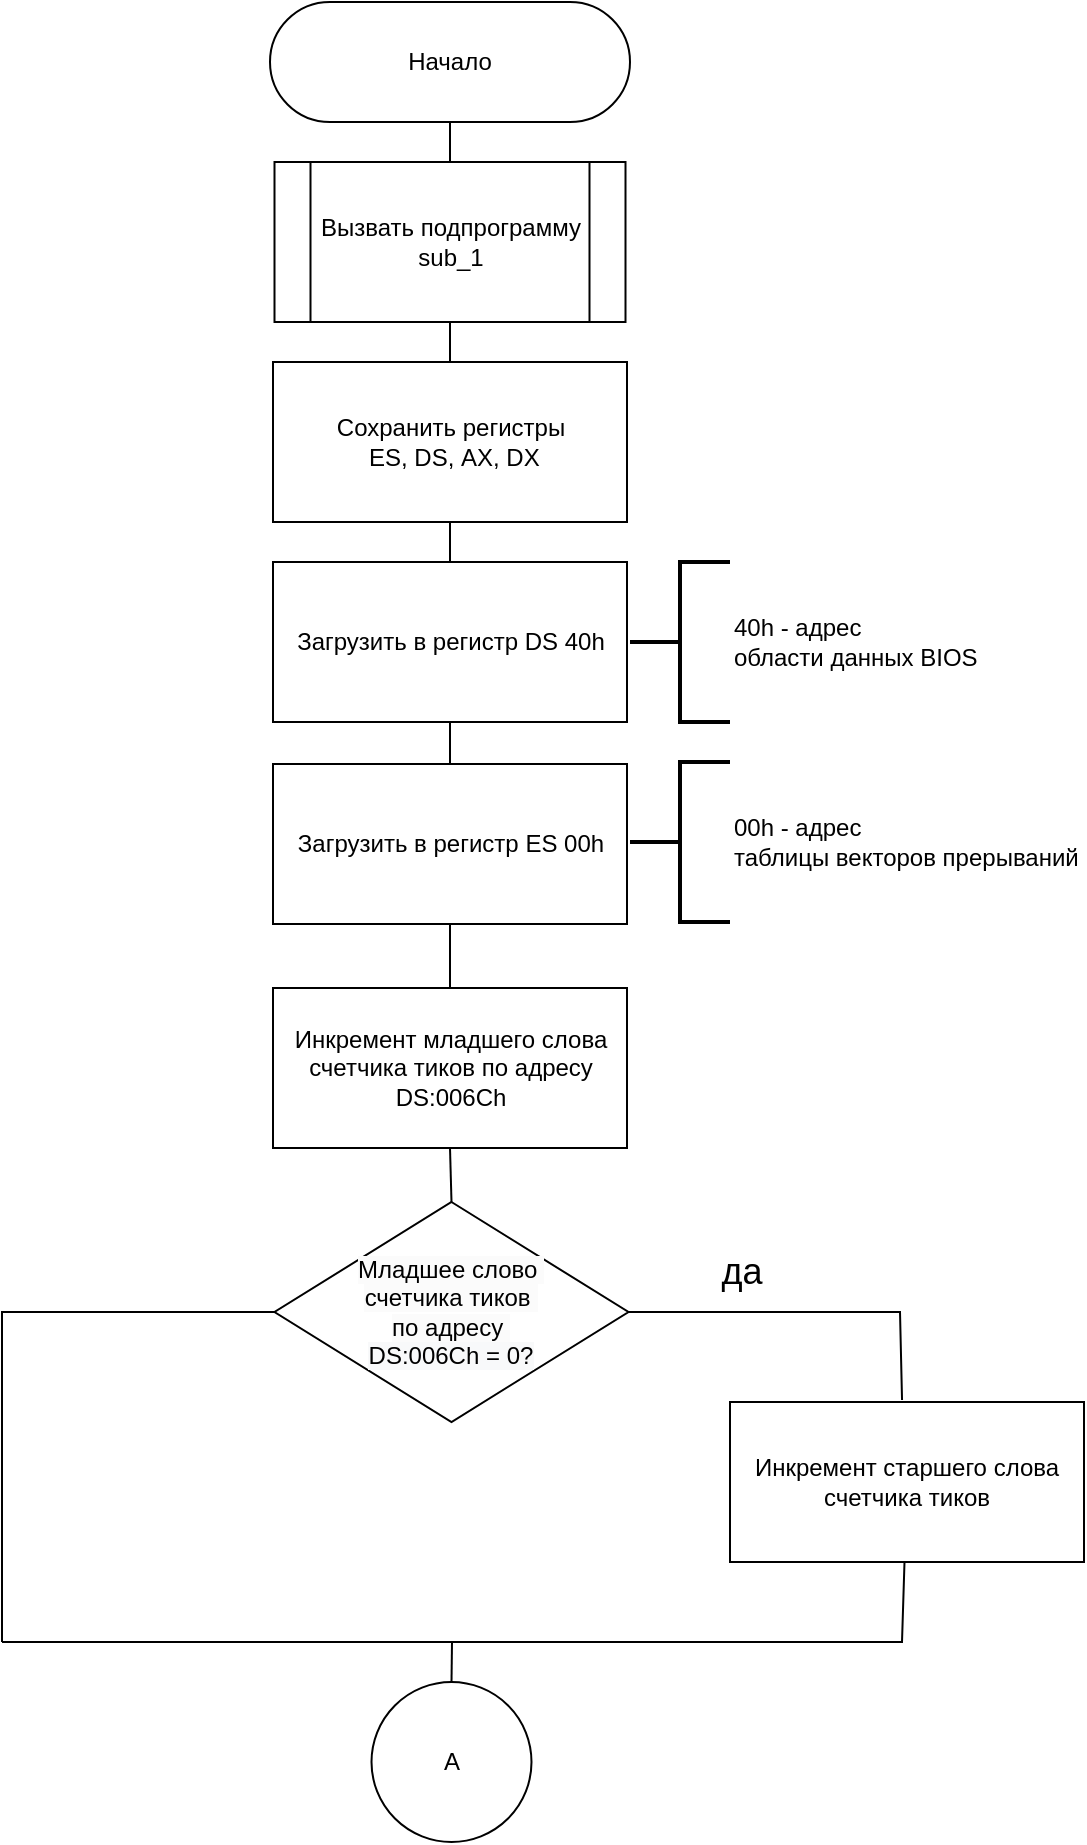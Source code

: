 <mxfile version="24.2.5" type="device" pages="3">
  <diagram id="q4zJl7TPP79QJNJHyamW" name="Страница — 3">
    <mxGraphModel dx="941" dy="644" grid="1" gridSize="10" guides="1" tooltips="1" connect="1" arrows="1" fold="1" page="1" pageScale="1" pageWidth="30000" pageHeight="30000" math="0" shadow="0">
      <root>
        <mxCell id="0" />
        <mxCell id="1" parent="0" />
        <mxCell id="MNyeOqqjsDTYBzTJqI73-1" value="Начало" style="rounded=1;whiteSpace=wrap;html=1;direction=east;perimeter=rectanglePerimeter;arcSize=50;" parent="1" vertex="1">
          <mxGeometry x="324" y="150" width="180" height="60" as="geometry" />
        </mxCell>
        <mxCell id="MNyeOqqjsDTYBzTJqI73-2" value="Сохранить регистры&lt;div&gt;&amp;nbsp;&lt;span style=&quot;background-color: initial;&quot;&gt;ES,&amp;nbsp;&lt;/span&gt;&lt;span style=&quot;background-color: initial;&quot;&gt;DS,&amp;nbsp;&lt;/span&gt;&lt;span style=&quot;background-color: initial;&quot;&gt;AX, DX&lt;/span&gt;&lt;/div&gt;" style="rounded=0;whiteSpace=wrap;html=1;" parent="1" vertex="1">
          <mxGeometry x="325.5" y="330" width="177" height="80" as="geometry" />
        </mxCell>
        <mxCell id="MNyeOqqjsDTYBzTJqI73-3" value="Вызвать подпрограмму sub_1" style="shape=process;whiteSpace=wrap;html=1;backgroundOutline=1;" parent="1" vertex="1">
          <mxGeometry x="326.25" y="230" width="175.5" height="80" as="geometry" />
        </mxCell>
        <mxCell id="MNyeOqqjsDTYBzTJqI73-4" value="Инкремент младшего слова счетчика тиков по адресу DS:006Ch" style="rounded=0;whiteSpace=wrap;html=1;" parent="1" vertex="1">
          <mxGeometry x="325.5" y="643" width="177" height="80" as="geometry" />
        </mxCell>
        <mxCell id="MNyeOqqjsDTYBzTJqI73-5" value="&lt;span style=&quot;color: rgb(0, 0, 0); font-family: Helvetica; font-size: 12px; font-style: normal; font-variant-ligatures: normal; font-variant-caps: normal; font-weight: 400; letter-spacing: normal; orphans: 2; text-align: center; text-indent: 0px; text-transform: none; widows: 2; word-spacing: 0px; -webkit-text-stroke-width: 0px; background-color: rgb(248, 249, 250); text-decoration-thickness: initial; text-decoration-style: initial; text-decoration-color: initial; float: none; display: inline !important;&quot;&gt;&lt;span style=&quot;background-color: rgb(251, 251, 251);&quot;&gt;Младшее слово&amp;nbsp;&lt;/span&gt;&lt;/span&gt;&lt;div&gt;&lt;span style=&quot;color: rgb(0, 0, 0); font-family: Helvetica; font-size: 12px; font-style: normal; font-variant-ligatures: normal; font-variant-caps: normal; font-weight: 400; letter-spacing: normal; orphans: 2; text-align: center; text-indent: 0px; text-transform: none; widows: 2; word-spacing: 0px; -webkit-text-stroke-width: 0px; background-color: rgb(248, 249, 250); text-decoration-thickness: initial; text-decoration-style: initial; text-decoration-color: initial; float: none; display: inline !important;&quot;&gt;&lt;span style=&quot;background-color: rgb(251, 251, 251);&quot;&gt;счетчика тиков&amp;nbsp;&lt;/span&gt;&lt;/span&gt;&lt;/div&gt;&lt;div&gt;&lt;span style=&quot;color: rgb(0, 0, 0); font-family: Helvetica; font-size: 12px; font-style: normal; font-variant-ligatures: normal; font-variant-caps: normal; font-weight: 400; letter-spacing: normal; orphans: 2; text-align: center; text-indent: 0px; text-transform: none; widows: 2; word-spacing: 0px; -webkit-text-stroke-width: 0px; background-color: rgb(248, 249, 250); text-decoration-thickness: initial; text-decoration-style: initial; text-decoration-color: initial; float: none; display: inline !important;&quot;&gt;&lt;span style=&quot;background-color: rgb(251, 251, 251);&quot;&gt;по адресу&amp;nbsp;&lt;/span&gt;&lt;/span&gt;&lt;/div&gt;&lt;div&gt;&lt;span style=&quot;background-color: rgb(248, 249, 250);&quot;&gt;DS:006Ch&lt;/span&gt;&lt;span style=&quot;background-color: rgb(248, 249, 250);&quot;&gt;&amp;nbsp;= 0?&lt;/span&gt;&lt;/div&gt;" style="rhombus;whiteSpace=wrap;html=1;" parent="1" vertex="1">
          <mxGeometry x="326.25" y="750" width="177" height="110" as="geometry" />
        </mxCell>
        <mxCell id="MNyeOqqjsDTYBzTJqI73-6" value="Инкремент старшего слова счетчика тиков" style="rounded=0;whiteSpace=wrap;html=1;" parent="1" vertex="1">
          <mxGeometry x="554" y="850" width="177" height="80" as="geometry" />
        </mxCell>
        <mxCell id="MNyeOqqjsDTYBzTJqI73-7" value="" style="endArrow=none;html=1;rounded=0;exitX=1;exitY=0.5;exitDx=0;exitDy=0;entryX=0.486;entryY=-0.012;entryDx=0;entryDy=0;entryPerimeter=0;" parent="1" source="MNyeOqqjsDTYBzTJqI73-5" target="MNyeOqqjsDTYBzTJqI73-6" edge="1">
          <mxGeometry width="50" height="50" relative="1" as="geometry">
            <mxPoint x="530" y="780" as="sourcePoint" />
            <mxPoint x="660" y="870" as="targetPoint" />
            <Array as="points">
              <mxPoint x="639" y="805" />
            </Array>
          </mxGeometry>
        </mxCell>
        <mxCell id="MNyeOqqjsDTYBzTJqI73-8" value="" style="endArrow=none;html=1;rounded=0;exitX=0;exitY=0.5;exitDx=0;exitDy=0;" parent="1" source="MNyeOqqjsDTYBzTJqI73-5" edge="1">
          <mxGeometry width="50" height="50" relative="1" as="geometry">
            <mxPoint x="400" y="810" as="sourcePoint" />
            <mxPoint x="190" y="970" as="targetPoint" />
            <Array as="points">
              <mxPoint x="190" y="805" />
            </Array>
          </mxGeometry>
        </mxCell>
        <mxCell id="MNyeOqqjsDTYBzTJqI73-9" value="" style="endArrow=none;html=1;rounded=0;" parent="1" source="MNyeOqqjsDTYBzTJqI73-6" edge="1">
          <mxGeometry width="50" height="50" relative="1" as="geometry">
            <mxPoint x="640" y="980" as="sourcePoint" />
            <mxPoint x="190" y="970" as="targetPoint" />
            <Array as="points">
              <mxPoint x="640" y="970" />
            </Array>
          </mxGeometry>
        </mxCell>
        <mxCell id="MNyeOqqjsDTYBzTJqI73-10" value="" style="endArrow=none;html=1;rounded=0;exitX=0.5;exitY=0;exitDx=0;exitDy=0;entryX=0.5;entryY=1;entryDx=0;entryDy=0;" parent="1" source="MNyeOqqjsDTYBzTJqI73-5" target="MNyeOqqjsDTYBzTJqI73-4" edge="1">
          <mxGeometry width="50" height="50" relative="1" as="geometry">
            <mxPoint x="500" y="610" as="sourcePoint" />
            <mxPoint x="550" y="560" as="targetPoint" />
          </mxGeometry>
        </mxCell>
        <mxCell id="MNyeOqqjsDTYBzTJqI73-11" value="&lt;font style=&quot;font-size: 18px;&quot;&gt;да&lt;/font&gt;" style="text;html=1;strokeColor=none;fillColor=none;align=center;verticalAlign=middle;whiteSpace=wrap;rounded=0;" parent="1" vertex="1">
          <mxGeometry x="530" y="770" width="60" height="30" as="geometry" />
        </mxCell>
        <mxCell id="MNyeOqqjsDTYBzTJqI73-12" value="" style="endArrow=none;html=1;rounded=0;fontSize=18;exitX=0.5;exitY=0;exitDx=0;exitDy=0;entryX=0.5;entryY=1;entryDx=0;entryDy=0;" parent="1" source="MNyeOqqjsDTYBzTJqI73-2" target="MNyeOqqjsDTYBzTJqI73-3" edge="1">
          <mxGeometry width="50" height="50" relative="1" as="geometry">
            <mxPoint x="410" y="410" as="sourcePoint" />
            <mxPoint x="460" y="360" as="targetPoint" />
          </mxGeometry>
        </mxCell>
        <mxCell id="MNyeOqqjsDTYBzTJqI73-13" value="" style="endArrow=none;html=1;rounded=0;fontSize=18;exitX=0.5;exitY=0;exitDx=0;exitDy=0;entryX=0.5;entryY=1;entryDx=0;entryDy=0;" parent="1" source="MNyeOqqjsDTYBzTJqI73-3" target="MNyeOqqjsDTYBzTJqI73-1" edge="1">
          <mxGeometry width="50" height="50" relative="1" as="geometry">
            <mxPoint x="390" y="250" as="sourcePoint" />
            <mxPoint x="440" y="200" as="targetPoint" />
          </mxGeometry>
        </mxCell>
        <mxCell id="MNyeOqqjsDTYBzTJqI73-14" value="Загрузить в регистр DS 40h" style="rounded=0;whiteSpace=wrap;html=1;" parent="1" vertex="1">
          <mxGeometry x="325.5" y="430" width="177" height="80" as="geometry" />
        </mxCell>
        <mxCell id="MNyeOqqjsDTYBzTJqI73-15" value="Загрузить в регистр ES 00h" style="rounded=0;whiteSpace=wrap;html=1;" parent="1" vertex="1">
          <mxGeometry x="325.5" y="531" width="177" height="80" as="geometry" />
        </mxCell>
        <mxCell id="MNyeOqqjsDTYBzTJqI73-16" value="" style="endArrow=none;html=1;rounded=0;entryX=0.5;entryY=0;entryDx=0;entryDy=0;exitX=0.5;exitY=1;exitDx=0;exitDy=0;" parent="1" source="MNyeOqqjsDTYBzTJqI73-2" target="MNyeOqqjsDTYBzTJqI73-14" edge="1">
          <mxGeometry width="50" height="50" relative="1" as="geometry">
            <mxPoint x="390" y="540" as="sourcePoint" />
            <mxPoint x="440" y="490" as="targetPoint" />
          </mxGeometry>
        </mxCell>
        <mxCell id="MNyeOqqjsDTYBzTJqI73-17" value="" style="endArrow=none;html=1;rounded=0;exitX=0.5;exitY=0;exitDx=0;exitDy=0;entryX=0.5;entryY=1;entryDx=0;entryDy=0;" parent="1" source="MNyeOqqjsDTYBzTJqI73-4" target="MNyeOqqjsDTYBzTJqI73-15" edge="1">
          <mxGeometry width="50" height="50" relative="1" as="geometry">
            <mxPoint x="390" y="540" as="sourcePoint" />
            <mxPoint x="440" y="490" as="targetPoint" />
          </mxGeometry>
        </mxCell>
        <mxCell id="MNyeOqqjsDTYBzTJqI73-18" value="" style="endArrow=none;html=1;rounded=0;exitX=0.5;exitY=0;exitDx=0;exitDy=0;entryX=0.5;entryY=1;entryDx=0;entryDy=0;" parent="1" source="MNyeOqqjsDTYBzTJqI73-15" target="MNyeOqqjsDTYBzTJqI73-14" edge="1">
          <mxGeometry width="50" height="50" relative="1" as="geometry">
            <mxPoint x="390" y="540" as="sourcePoint" />
            <mxPoint x="440" y="490" as="targetPoint" />
          </mxGeometry>
        </mxCell>
        <mxCell id="MNyeOqqjsDTYBzTJqI73-19" value="40h - адрес&lt;br&gt;области данных BIOS" style="strokeWidth=2;html=1;shape=mxgraph.flowchart.annotation_2;align=left;labelPosition=right;pointerEvents=1;" parent="1" vertex="1">
          <mxGeometry x="504" y="430" width="50" height="80" as="geometry" />
        </mxCell>
        <mxCell id="MNyeOqqjsDTYBzTJqI73-20" value="00h - адрес&lt;br&gt;таблицы векторов прерываний" style="strokeWidth=2;html=1;shape=mxgraph.flowchart.annotation_2;align=left;labelPosition=right;pointerEvents=1;" parent="1" vertex="1">
          <mxGeometry x="504" y="530" width="50" height="80" as="geometry" />
        </mxCell>
        <mxCell id="MNyeOqqjsDTYBzTJqI73-24" style="edgeStyle=orthogonalEdgeStyle;rounded=0;orthogonalLoop=1;jettySize=auto;html=1;exitX=0.5;exitY=0;exitDx=0;exitDy=0;endArrow=none;endFill=0;" parent="1" source="MNyeOqqjsDTYBzTJqI73-21" edge="1">
          <mxGeometry relative="1" as="geometry">
            <mxPoint x="415" y="970" as="targetPoint" />
          </mxGeometry>
        </mxCell>
        <mxCell id="MNyeOqqjsDTYBzTJqI73-21" value="A" style="ellipse;whiteSpace=wrap;html=1;aspect=fixed;" parent="1" vertex="1">
          <mxGeometry x="374.75" y="990" width="80" height="80" as="geometry" />
        </mxCell>
      </root>
    </mxGraphModel>
  </diagram>
  <diagram id="MLLetXSv6iG3_QIzw2Um" name="Страница 1">
    <mxGraphModel dx="941" dy="644" grid="1" gridSize="10" guides="1" tooltips="1" connect="1" arrows="1" fold="1" page="1" pageScale="1" pageWidth="30000" pageHeight="30000" math="0" shadow="0">
      <root>
        <mxCell id="0" />
        <mxCell id="1" parent="0" />
        <mxCell id="JQNa6V2483BZGhvwN-Cw-1" value="Начало" style="rounded=1;whiteSpace=wrap;html=1;direction=east;perimeter=rectanglePerimeter;arcSize=50;" parent="1" vertex="1">
          <mxGeometry x="324" y="150" width="180" height="60" as="geometry" />
        </mxCell>
        <mxCell id="JQNa6V2483BZGhvwN-Cw-2" value="Сохранить регистры&lt;div&gt;&amp;nbsp;&lt;span style=&quot;background-color: initial;&quot;&gt;ES,&amp;nbsp;&lt;/span&gt;&lt;span style=&quot;background-color: initial;&quot;&gt;DS,&amp;nbsp;&lt;/span&gt;&lt;span style=&quot;background-color: initial;&quot;&gt;AX, DX&lt;/span&gt;&lt;/div&gt;" style="rounded=0;whiteSpace=wrap;html=1;" parent="1" vertex="1">
          <mxGeometry x="325.5" y="330" width="177" height="80" as="geometry" />
        </mxCell>
        <mxCell id="JQNa6V2483BZGhvwN-Cw-3" value="Вызвать подпрограмму sub_1" style="shape=process;whiteSpace=wrap;html=1;backgroundOutline=1;" parent="1" vertex="1">
          <mxGeometry x="326.25" y="230" width="175.5" height="80" as="geometry" />
        </mxCell>
        <mxCell id="JQNa6V2483BZGhvwN-Cw-5" value="Инкремент младшего слова счетчика тиков по адресу DS:006Ch" style="rounded=0;whiteSpace=wrap;html=1;" parent="1" vertex="1">
          <mxGeometry x="325.5" y="643" width="177" height="80" as="geometry" />
        </mxCell>
        <mxCell id="JQNa6V2483BZGhvwN-Cw-7" value="&lt;span style=&quot;color: rgb(0, 0, 0); font-family: Helvetica; font-size: 12px; font-style: normal; font-variant-ligatures: normal; font-variant-caps: normal; font-weight: 400; letter-spacing: normal; orphans: 2; text-align: center; text-indent: 0px; text-transform: none; widows: 2; word-spacing: 0px; -webkit-text-stroke-width: 0px; background-color: rgb(248, 249, 250); text-decoration-thickness: initial; text-decoration-style: initial; text-decoration-color: initial; float: none; display: inline !important;&quot;&gt;&lt;span style=&quot;background-color: rgb(251, 251, 251);&quot;&gt;Младшее слово&amp;nbsp;&lt;/span&gt;&lt;/span&gt;&lt;div&gt;&lt;span style=&quot;color: rgb(0, 0, 0); font-family: Helvetica; font-size: 12px; font-style: normal; font-variant-ligatures: normal; font-variant-caps: normal; font-weight: 400; letter-spacing: normal; orphans: 2; text-align: center; text-indent: 0px; text-transform: none; widows: 2; word-spacing: 0px; -webkit-text-stroke-width: 0px; background-color: rgb(248, 249, 250); text-decoration-thickness: initial; text-decoration-style: initial; text-decoration-color: initial; float: none; display: inline !important;&quot;&gt;&lt;span style=&quot;background-color: rgb(251, 251, 251);&quot;&gt;счетчика тиков&amp;nbsp;&lt;/span&gt;&lt;/span&gt;&lt;/div&gt;&lt;div&gt;&lt;span style=&quot;color: rgb(0, 0, 0); font-family: Helvetica; font-size: 12px; font-style: normal; font-variant-ligatures: normal; font-variant-caps: normal; font-weight: 400; letter-spacing: normal; orphans: 2; text-align: center; text-indent: 0px; text-transform: none; widows: 2; word-spacing: 0px; -webkit-text-stroke-width: 0px; background-color: rgb(248, 249, 250); text-decoration-thickness: initial; text-decoration-style: initial; text-decoration-color: initial; float: none; display: inline !important;&quot;&gt;&lt;span style=&quot;background-color: rgb(251, 251, 251);&quot;&gt;по адресу&amp;nbsp;&lt;/span&gt;&lt;/span&gt;&lt;/div&gt;&lt;div&gt;&lt;span style=&quot;background-color: rgb(248, 249, 250);&quot;&gt;DS:006Ch&lt;/span&gt;&lt;span style=&quot;background-color: rgb(248, 249, 250);&quot;&gt;&amp;nbsp;= 0?&lt;/span&gt;&lt;/div&gt;" style="rhombus;whiteSpace=wrap;html=1;" parent="1" vertex="1">
          <mxGeometry x="326.25" y="750" width="177" height="110" as="geometry" />
        </mxCell>
        <mxCell id="JQNa6V2483BZGhvwN-Cw-8" value="Инкремент старшего слова счетчика тиков" style="rounded=0;whiteSpace=wrap;html=1;" parent="1" vertex="1">
          <mxGeometry x="554" y="850" width="177" height="80" as="geometry" />
        </mxCell>
        <mxCell id="LECHoYT2e6DPwTB3EW3i-1" value="" style="endArrow=none;html=1;rounded=0;exitX=1;exitY=0.5;exitDx=0;exitDy=0;entryX=0.486;entryY=-0.012;entryDx=0;entryDy=0;entryPerimeter=0;" parent="1" source="JQNa6V2483BZGhvwN-Cw-7" target="JQNa6V2483BZGhvwN-Cw-8" edge="1">
          <mxGeometry width="50" height="50" relative="1" as="geometry">
            <mxPoint x="530" y="780" as="sourcePoint" />
            <mxPoint x="660" y="870" as="targetPoint" />
            <Array as="points">
              <mxPoint x="639" y="805" />
            </Array>
          </mxGeometry>
        </mxCell>
        <mxCell id="LECHoYT2e6DPwTB3EW3i-2" value="" style="endArrow=none;html=1;rounded=0;exitX=0;exitY=0.5;exitDx=0;exitDy=0;" parent="1" source="JQNa6V2483BZGhvwN-Cw-7" edge="1">
          <mxGeometry width="50" height="50" relative="1" as="geometry">
            <mxPoint x="400" y="810" as="sourcePoint" />
            <mxPoint x="190" y="970" as="targetPoint" />
            <Array as="points">
              <mxPoint x="190" y="805" />
            </Array>
          </mxGeometry>
        </mxCell>
        <mxCell id="LECHoYT2e6DPwTB3EW3i-4" value="" style="endArrow=none;html=1;rounded=0;" parent="1" source="JQNa6V2483BZGhvwN-Cw-8" edge="1">
          <mxGeometry width="50" height="50" relative="1" as="geometry">
            <mxPoint x="640" y="980" as="sourcePoint" />
            <mxPoint x="190" y="970" as="targetPoint" />
            <Array as="points">
              <mxPoint x="640" y="970" />
            </Array>
          </mxGeometry>
        </mxCell>
        <mxCell id="LECHoYT2e6DPwTB3EW3i-5" value="" style="endArrow=none;html=1;rounded=0;exitX=0.5;exitY=0;exitDx=0;exitDy=0;" parent="1" source="P-n05Lf26PPhzIcZph0D-3" edge="1">
          <mxGeometry width="50" height="50" relative="1" as="geometry">
            <mxPoint x="414.0" y="1031" as="sourcePoint" />
            <mxPoint x="414" y="970" as="targetPoint" />
          </mxGeometry>
        </mxCell>
        <mxCell id="LECHoYT2e6DPwTB3EW3i-6" value="" style="endArrow=none;html=1;rounded=0;exitX=0.5;exitY=0;exitDx=0;exitDy=0;entryX=0.5;entryY=1;entryDx=0;entryDy=0;" parent="1" source="JQNa6V2483BZGhvwN-Cw-7" target="JQNa6V2483BZGhvwN-Cw-5" edge="1">
          <mxGeometry width="50" height="50" relative="1" as="geometry">
            <mxPoint x="500" y="610" as="sourcePoint" />
            <mxPoint x="550" y="560" as="targetPoint" />
          </mxGeometry>
        </mxCell>
        <mxCell id="LECHoYT2e6DPwTB3EW3i-8" value="&lt;font style=&quot;font-size: 18px;&quot;&gt;да&lt;/font&gt;" style="text;html=1;strokeColor=none;fillColor=none;align=center;verticalAlign=middle;whiteSpace=wrap;rounded=0;" parent="1" vertex="1">
          <mxGeometry x="530" y="770" width="60" height="30" as="geometry" />
        </mxCell>
        <mxCell id="LECHoYT2e6DPwTB3EW3i-10" value="" style="endArrow=none;html=1;rounded=0;fontSize=18;exitX=0.5;exitY=0;exitDx=0;exitDy=0;entryX=0.5;entryY=1;entryDx=0;entryDy=0;" parent="1" source="JQNa6V2483BZGhvwN-Cw-2" target="JQNa6V2483BZGhvwN-Cw-3" edge="1">
          <mxGeometry width="50" height="50" relative="1" as="geometry">
            <mxPoint x="410" y="410" as="sourcePoint" />
            <mxPoint x="460" y="360" as="targetPoint" />
          </mxGeometry>
        </mxCell>
        <mxCell id="LECHoYT2e6DPwTB3EW3i-11" value="" style="endArrow=none;html=1;rounded=0;fontSize=18;exitX=0.5;exitY=0;exitDx=0;exitDy=0;entryX=0.5;entryY=1;entryDx=0;entryDy=0;" parent="1" source="JQNa6V2483BZGhvwN-Cw-3" target="JQNa6V2483BZGhvwN-Cw-1" edge="1">
          <mxGeometry width="50" height="50" relative="1" as="geometry">
            <mxPoint x="390" y="250" as="sourcePoint" />
            <mxPoint x="440" y="200" as="targetPoint" />
          </mxGeometry>
        </mxCell>
        <mxCell id="bErLdbm3ugONDDCFhKQ8-1" value="Загрузить в регистр DS 40h" style="rounded=0;whiteSpace=wrap;html=1;" parent="1" vertex="1">
          <mxGeometry x="325.5" y="430" width="177" height="80" as="geometry" />
        </mxCell>
        <mxCell id="bErLdbm3ugONDDCFhKQ8-2" value="Загрузить в регистр ES 00h" style="rounded=0;whiteSpace=wrap;html=1;" parent="1" vertex="1">
          <mxGeometry x="325.5" y="531" width="177" height="80" as="geometry" />
        </mxCell>
        <mxCell id="bErLdbm3ugONDDCFhKQ8-3" value="" style="endArrow=none;html=1;rounded=0;entryX=0.5;entryY=0;entryDx=0;entryDy=0;exitX=0.5;exitY=1;exitDx=0;exitDy=0;" parent="1" source="JQNa6V2483BZGhvwN-Cw-2" target="bErLdbm3ugONDDCFhKQ8-1" edge="1">
          <mxGeometry width="50" height="50" relative="1" as="geometry">
            <mxPoint x="390" y="540" as="sourcePoint" />
            <mxPoint x="440" y="490" as="targetPoint" />
          </mxGeometry>
        </mxCell>
        <mxCell id="bErLdbm3ugONDDCFhKQ8-4" value="" style="endArrow=none;html=1;rounded=0;exitX=0.5;exitY=0;exitDx=0;exitDy=0;entryX=0.5;entryY=1;entryDx=0;entryDy=0;" parent="1" source="JQNa6V2483BZGhvwN-Cw-5" target="bErLdbm3ugONDDCFhKQ8-2" edge="1">
          <mxGeometry width="50" height="50" relative="1" as="geometry">
            <mxPoint x="390" y="540" as="sourcePoint" />
            <mxPoint x="440" y="490" as="targetPoint" />
          </mxGeometry>
        </mxCell>
        <mxCell id="bErLdbm3ugONDDCFhKQ8-5" value="" style="endArrow=none;html=1;rounded=0;exitX=0.5;exitY=0;exitDx=0;exitDy=0;entryX=0.5;entryY=1;entryDx=0;entryDy=0;" parent="1" source="bErLdbm3ugONDDCFhKQ8-2" target="bErLdbm3ugONDDCFhKQ8-1" edge="1">
          <mxGeometry width="50" height="50" relative="1" as="geometry">
            <mxPoint x="390" y="540" as="sourcePoint" />
            <mxPoint x="440" y="490" as="targetPoint" />
          </mxGeometry>
        </mxCell>
        <mxCell id="P-n05Lf26PPhzIcZph0D-3" value="&amp;nbsp;старшее&amp;nbsp;&lt;div&gt;слово&amp;nbsp;&lt;span style=&quot;background-color: initial;&quot;&gt;счетчика&amp;nbsp;&lt;/span&gt;&lt;/div&gt;&lt;div&gt;&lt;span style=&quot;background-color: initial;&quot;&gt;тиков ==&amp;nbsp;&lt;/span&gt;&lt;span style=&quot;background-color: initial;&quot;&gt;24?&lt;/span&gt;&lt;/div&gt;" style="rhombus;whiteSpace=wrap;html=1;" parent="1" vertex="1">
          <mxGeometry x="325.5" y="1010" width="177" height="110" as="geometry" />
        </mxCell>
        <mxCell id="P-n05Lf26PPhzIcZph0D-4" value="Обнулить счетчик тиков" style="rounded=0;whiteSpace=wrap;html=1;" parent="1" vertex="1">
          <mxGeometry x="744" y="1190" width="177" height="70" as="geometry" />
        </mxCell>
        <mxCell id="P-n05Lf26PPhzIcZph0D-5" value="Установить по адресу DS:0070h флаг прохождения суток" style="rounded=0;whiteSpace=wrap;html=1;" parent="1" vertex="1">
          <mxGeometry x="744" y="1290" width="177" height="90" as="geometry" />
        </mxCell>
        <mxCell id="P-n05Lf26PPhzIcZph0D-6" value="Декремент счетчка времени до отключения моторчика дисковода по адресу DS:0040h" style="rounded=0;whiteSpace=wrap;html=1;" parent="1" vertex="1">
          <mxGeometry x="321.25" y="1470" width="177" height="80" as="geometry" />
        </mxCell>
        <mxCell id="P-n05Lf26PPhzIcZph0D-7" value="Значение по адресу&lt;br&gt;DS:0040h = 0?" style="rhombus;whiteSpace=wrap;html=1;" parent="1" vertex="1">
          <mxGeometry x="321.25" y="1580" width="177" height="110" as="geometry" />
        </mxCell>
        <mxCell id="P-n05Lf26PPhzIcZph0D-8" value="Сбросить флаг работы моторчика дисковода" style="rounded=0;whiteSpace=wrap;html=1;" parent="1" vertex="1">
          <mxGeometry x="554" y="1680" width="177" height="90" as="geometry" />
        </mxCell>
        <mxCell id="P-n05Lf26PPhzIcZph0D-9" value="Отправить команду отключения моторчика дисковода 0Ch в порт дисковода 3F2h" style="rounded=0;whiteSpace=wrap;html=1;" parent="1" vertex="1">
          <mxGeometry x="554" y="1790" width="177" height="90" as="geometry" />
        </mxCell>
        <mxCell id="P-n05Lf26PPhzIcZph0D-11" value="младшее слово&lt;div&gt;&lt;span style=&quot;background-color: initial;&quot;&gt;счетчика тиков = B0h&lt;/span&gt;&lt;/div&gt;" style="rhombus;whiteSpace=wrap;html=1;" parent="1" vertex="1">
          <mxGeometry x="550" y="1090" width="177" height="110" as="geometry" />
        </mxCell>
        <mxCell id="P-n05Lf26PPhzIcZph0D-12" value="" style="endArrow=none;html=1;rounded=0;entryX=1;entryY=0.5;entryDx=0;entryDy=0;exitX=0.5;exitY=0;exitDx=0;exitDy=0;" parent="1" source="P-n05Lf26PPhzIcZph0D-11" target="P-n05Lf26PPhzIcZph0D-3" edge="1">
          <mxGeometry width="50" height="50" relative="1" as="geometry">
            <mxPoint x="450" y="1240" as="sourcePoint" />
            <mxPoint x="500" y="1190" as="targetPoint" />
            <Array as="points">
              <mxPoint x="639" y="1065" />
            </Array>
          </mxGeometry>
        </mxCell>
        <mxCell id="P-n05Lf26PPhzIcZph0D-13" value="" style="endArrow=none;html=1;rounded=0;entryX=1;entryY=0.5;entryDx=0;entryDy=0;" parent="1" target="P-n05Lf26PPhzIcZph0D-11" edge="1">
          <mxGeometry width="50" height="50" relative="1" as="geometry">
            <mxPoint x="834" y="1190" as="sourcePoint" />
            <mxPoint x="594" y="1220" as="targetPoint" />
            <Array as="points">
              <mxPoint x="834" y="1145" />
            </Array>
          </mxGeometry>
        </mxCell>
        <mxCell id="P-n05Lf26PPhzIcZph0D-14" value="" style="endArrow=none;html=1;rounded=0;exitX=0.5;exitY=1;exitDx=0;exitDy=0;" parent="1" source="P-n05Lf26PPhzIcZph0D-4" edge="1">
          <mxGeometry width="50" height="50" relative="1" as="geometry">
            <mxPoint x="834" y="1290" as="sourcePoint" />
            <mxPoint x="834" y="1290" as="targetPoint" />
          </mxGeometry>
        </mxCell>
        <mxCell id="P-n05Lf26PPhzIcZph0D-15" value="&lt;font style=&quot;font-size: 18px;&quot;&gt;да&lt;/font&gt;" style="text;html=1;strokeColor=none;fillColor=none;align=center;verticalAlign=middle;whiteSpace=wrap;rounded=0;" parent="1" vertex="1">
          <mxGeometry x="530" y="1030" width="60" height="30" as="geometry" />
        </mxCell>
        <mxCell id="P-n05Lf26PPhzIcZph0D-16" value="&lt;font style=&quot;font-size: 18px;&quot;&gt;да&lt;/font&gt;" style="text;html=1;strokeColor=none;fillColor=none;align=center;verticalAlign=middle;whiteSpace=wrap;rounded=0;" parent="1" vertex="1">
          <mxGeometry x="750" y="1110" width="60" height="30" as="geometry" />
        </mxCell>
        <mxCell id="P-n05Lf26PPhzIcZph0D-17" value="" style="endArrow=none;html=1;rounded=0;fontSize=18;exitX=0.5;exitY=1;exitDx=0;exitDy=0;" parent="1" source="P-n05Lf26PPhzIcZph0D-5" edge="1">
          <mxGeometry width="50" height="50" relative="1" as="geometry">
            <mxPoint x="834" y="1420" as="sourcePoint" />
            <mxPoint x="440" y="1410" as="targetPoint" />
            <Array as="points">
              <mxPoint x="834" y="1410" />
            </Array>
          </mxGeometry>
        </mxCell>
        <mxCell id="P-n05Lf26PPhzIcZph0D-18" value="" style="endArrow=none;html=1;rounded=0;fontSize=18;exitX=0;exitY=0.5;exitDx=0;exitDy=0;" parent="1" source="P-n05Lf26PPhzIcZph0D-3" edge="1">
          <mxGeometry width="50" height="50" relative="1" as="geometry">
            <mxPoint x="520" y="1370" as="sourcePoint" />
            <mxPoint x="190" y="1440" as="targetPoint" />
            <Array as="points">
              <mxPoint x="190" y="1065" />
            </Array>
          </mxGeometry>
        </mxCell>
        <mxCell id="P-n05Lf26PPhzIcZph0D-19" value="" style="endArrow=none;html=1;rounded=0;fontSize=18;" parent="1" edge="1">
          <mxGeometry width="50" height="50" relative="1" as="geometry">
            <mxPoint x="190" y="1440" as="sourcePoint" />
            <mxPoint x="640" y="1440" as="targetPoint" />
          </mxGeometry>
        </mxCell>
        <mxCell id="P-n05Lf26PPhzIcZph0D-20" value="" style="endArrow=none;html=1;rounded=0;fontSize=18;entryX=0;entryY=0.5;entryDx=0;entryDy=0;" parent="1" target="P-n05Lf26PPhzIcZph0D-11" edge="1">
          <mxGeometry width="50" height="50" relative="1" as="geometry">
            <mxPoint x="440" y="1410" as="sourcePoint" />
            <mxPoint x="554" y="1400" as="targetPoint" />
            <Array as="points">
              <mxPoint x="440" y="1145" />
            </Array>
          </mxGeometry>
        </mxCell>
        <mxCell id="P-n05Lf26PPhzIcZph0D-21" value="" style="endArrow=none;html=1;rounded=0;fontSize=18;exitX=0.5;exitY=0;exitDx=0;exitDy=0;" parent="1" source="P-n05Lf26PPhzIcZph0D-6" edge="1">
          <mxGeometry width="50" height="50" relative="1" as="geometry">
            <mxPoint x="540" y="1450" as="sourcePoint" />
            <mxPoint x="410" y="1440" as="targetPoint" />
          </mxGeometry>
        </mxCell>
        <mxCell id="P-n05Lf26PPhzIcZph0D-22" value="" style="endArrow=none;html=1;rounded=0;fontSize=18;exitX=0.5;exitY=0;exitDx=0;exitDy=0;entryX=0.5;entryY=1;entryDx=0;entryDy=0;" parent="1" source="P-n05Lf26PPhzIcZph0D-7" target="P-n05Lf26PPhzIcZph0D-6" edge="1">
          <mxGeometry width="50" height="50" relative="1" as="geometry">
            <mxPoint x="482.75" y="1570" as="sourcePoint" />
            <mxPoint x="532.75" y="1520" as="targetPoint" />
          </mxGeometry>
        </mxCell>
        <mxCell id="P-n05Lf26PPhzIcZph0D-23" value="" style="endArrow=none;html=1;rounded=0;fontSize=18;exitX=1;exitY=0.5;exitDx=0;exitDy=0;" parent="1" source="P-n05Lf26PPhzIcZph0D-7" edge="1">
          <mxGeometry width="50" height="50" relative="1" as="geometry">
            <mxPoint x="482.75" y="1570" as="sourcePoint" />
            <mxPoint x="640" y="1680" as="targetPoint" />
            <Array as="points">
              <mxPoint x="640" y="1635" />
            </Array>
          </mxGeometry>
        </mxCell>
        <mxCell id="P-n05Lf26PPhzIcZph0D-24" value="&lt;font style=&quot;font-size: 18px;&quot;&gt;д&lt;/font&gt;&lt;span style=&quot;font-size: 18px; background-color: initial;&quot;&gt;а&lt;/span&gt;" style="text;html=1;strokeColor=none;fillColor=none;align=center;verticalAlign=middle;whiteSpace=wrap;rounded=0;" parent="1" vertex="1">
          <mxGeometry x="530" y="1600" width="60" height="30" as="geometry" />
        </mxCell>
        <mxCell id="P-n05Lf26PPhzIcZph0D-25" value="" style="endArrow=none;html=1;rounded=0;fontSize=18;exitX=0.5;exitY=1;exitDx=0;exitDy=0;entryX=0.5;entryY=0;entryDx=0;entryDy=0;" parent="1" source="P-n05Lf26PPhzIcZph0D-8" target="P-n05Lf26PPhzIcZph0D-9" edge="1">
          <mxGeometry width="50" height="50" relative="1" as="geometry">
            <mxPoint x="532.75" y="1700" as="sourcePoint" />
            <mxPoint x="582.75" y="1650" as="targetPoint" />
          </mxGeometry>
        </mxCell>
        <mxCell id="P-n05Lf26PPhzIcZph0D-26" value="" style="endArrow=none;html=1;rounded=0;fontSize=18;exitX=0;exitY=0.5;exitDx=0;exitDy=0;" parent="1" source="P-n05Lf26PPhzIcZph0D-7" edge="1">
          <mxGeometry width="50" height="50" relative="1" as="geometry">
            <mxPoint x="382.75" y="1750" as="sourcePoint" />
            <mxPoint x="190" y="1910" as="targetPoint" />
            <Array as="points">
              <mxPoint x="190" y="1635" />
            </Array>
          </mxGeometry>
        </mxCell>
        <mxCell id="P-n05Lf26PPhzIcZph0D-28" value="" style="endArrow=none;html=1;rounded=0;fontSize=18;" parent="1" edge="1">
          <mxGeometry width="50" height="50" relative="1" as="geometry">
            <mxPoint x="640" y="1440" as="sourcePoint" />
            <mxPoint x="640" y="1410" as="targetPoint" />
          </mxGeometry>
        </mxCell>
        <mxCell id="P-n05Lf26PPhzIcZph0D-29" value="" style="endArrow=none;html=1;rounded=0;fontSize=18;" parent="1" edge="1">
          <mxGeometry width="50" height="50" relative="1" as="geometry">
            <mxPoint x="190" y="1910" as="sourcePoint" />
            <mxPoint x="640" y="1880" as="targetPoint" />
            <Array as="points">
              <mxPoint x="640" y="1910" />
            </Array>
          </mxGeometry>
        </mxCell>
        <mxCell id="P-n05Lf26PPhzIcZph0D-61" value="Установлен ли PF&lt;br&gt;по адресу DS:0314h?" style="rhombus;whiteSpace=wrap;html=1;" parent="1" vertex="1">
          <mxGeometry x="321.25" y="1930" width="177" height="121" as="geometry" />
        </mxCell>
        <mxCell id="P-n05Lf26PPhzIcZph0D-62" value="Вызвать прерывание 1Ch" style="shape=process;whiteSpace=wrap;html=1;backgroundOutline=1;" parent="1" vertex="1">
          <mxGeometry x="100" y="2060" width="177" height="90" as="geometry" />
        </mxCell>
        <mxCell id="P-n05Lf26PPhzIcZph0D-63" value="Вызвать подпрограмму sub_1" style="shape=process;whiteSpace=wrap;html=1;backgroundOutline=1;" parent="1" vertex="1">
          <mxGeometry x="319.25" y="2260" width="177" height="91" as="geometry" />
        </mxCell>
        <mxCell id="P-n05Lf26PPhzIcZph0D-64" value="Сбросить контроллер прерываний" style="rounded=0;whiteSpace=wrap;html=1;" parent="1" vertex="1">
          <mxGeometry x="327.75" y="2370" width="160" height="91" as="geometry" />
        </mxCell>
        <mxCell id="P-n05Lf26PPhzIcZph0D-65" value="Восстановить регистры&amp;nbsp; DX, AX, DS, ES" style="rounded=0;whiteSpace=wrap;html=1;" parent="1" vertex="1">
          <mxGeometry x="327.75" y="2480" width="160" height="91" as="geometry" />
        </mxCell>
        <mxCell id="P-n05Lf26PPhzIcZph0D-66" value="Конец" style="rounded=1;whiteSpace=wrap;html=1;direction=east;perimeter=rectanglePerimeter;arcSize=50;" parent="1" vertex="1">
          <mxGeometry x="317.75" y="2590" width="180" height="60" as="geometry" />
        </mxCell>
        <mxCell id="P-n05Lf26PPhzIcZph0D-67" value="" style="endArrow=none;html=1;rounded=0;entryX=0.5;entryY=0;entryDx=0;entryDy=0;" parent="1" target="P-n05Lf26PPhzIcZph0D-61" edge="1">
          <mxGeometry width="50" height="50" relative="1" as="geometry">
            <mxPoint x="410" y="1910" as="sourcePoint" />
            <mxPoint x="466.75" y="2100" as="targetPoint" />
            <Array as="points" />
          </mxGeometry>
        </mxCell>
        <mxCell id="P-n05Lf26PPhzIcZph0D-68" value="&lt;font style=&quot;font-size: 18px;&quot;&gt;да&lt;/font&gt;" style="text;html=1;strokeColor=none;fillColor=none;align=center;verticalAlign=middle;whiteSpace=wrap;rounded=0;" parent="1" vertex="1">
          <mxGeometry x="530" y="1950" width="60" height="30" as="geometry" />
        </mxCell>
        <mxCell id="P-n05Lf26PPhzIcZph0D-69" value="" style="endArrow=none;html=1;rounded=0;fontSize=18;exitX=0.5;exitY=0;exitDx=0;exitDy=0;entryX=0;entryY=0.5;entryDx=0;entryDy=0;" parent="1" source="P-n05Lf26PPhzIcZph0D-62" target="P-n05Lf26PPhzIcZph0D-61" edge="1">
          <mxGeometry width="50" height="50" relative="1" as="geometry">
            <mxPoint x="290" y="2080" as="sourcePoint" />
            <mxPoint x="340" y="2030" as="targetPoint" />
            <Array as="points">
              <mxPoint x="189" y="1991" />
            </Array>
          </mxGeometry>
        </mxCell>
        <mxCell id="P-n05Lf26PPhzIcZph0D-70" value="" style="endArrow=none;html=1;rounded=0;fontSize=18;exitX=0.5;exitY=1;exitDx=0;exitDy=0;" parent="1" source="P-n05Lf26PPhzIcZph0D-62" edge="1">
          <mxGeometry width="50" height="50" relative="1" as="geometry">
            <mxPoint x="380" y="2210" as="sourcePoint" />
            <mxPoint x="190" y="2230" as="targetPoint" />
          </mxGeometry>
        </mxCell>
        <mxCell id="P-n05Lf26PPhzIcZph0D-71" value="" style="endArrow=none;html=1;rounded=0;fontSize=18;" parent="1" edge="1">
          <mxGeometry width="50" height="50" relative="1" as="geometry">
            <mxPoint x="190" y="2230" as="sourcePoint" />
            <mxPoint x="640" y="2230" as="targetPoint" />
          </mxGeometry>
        </mxCell>
        <mxCell id="P-n05Lf26PPhzIcZph0D-72" value="" style="endArrow=none;html=1;rounded=0;fontSize=18;exitX=0.5;exitY=0;exitDx=0;exitDy=0;" parent="1" source="P-n05Lf26PPhzIcZph0D-63" edge="1">
          <mxGeometry width="50" height="50" relative="1" as="geometry">
            <mxPoint x="374.75" y="2190" as="sourcePoint" />
            <mxPoint x="407.75" y="2230" as="targetPoint" />
          </mxGeometry>
        </mxCell>
        <mxCell id="P-n05Lf26PPhzIcZph0D-73" value="" style="endArrow=none;html=1;rounded=0;fontSize=18;exitX=0.5;exitY=0;exitDx=0;exitDy=0;entryX=0.5;entryY=1;entryDx=0;entryDy=0;" parent="1" source="P-n05Lf26PPhzIcZph0D-64" target="P-n05Lf26PPhzIcZph0D-63" edge="1">
          <mxGeometry width="50" height="50" relative="1" as="geometry">
            <mxPoint x="374.75" y="2190" as="sourcePoint" />
            <mxPoint x="424.75" y="2140" as="targetPoint" />
          </mxGeometry>
        </mxCell>
        <mxCell id="P-n05Lf26PPhzIcZph0D-74" value="" style="endArrow=none;html=1;rounded=0;fontSize=18;exitX=0.5;exitY=0;exitDx=0;exitDy=0;entryX=0.5;entryY=1;entryDx=0;entryDy=0;" parent="1" source="P-n05Lf26PPhzIcZph0D-65" target="P-n05Lf26PPhzIcZph0D-64" edge="1">
          <mxGeometry width="50" height="50" relative="1" as="geometry">
            <mxPoint x="374.75" y="2330" as="sourcePoint" />
            <mxPoint x="424.75" y="2280" as="targetPoint" />
          </mxGeometry>
        </mxCell>
        <mxCell id="P-n05Lf26PPhzIcZph0D-75" value="" style="endArrow=none;html=1;rounded=0;fontSize=18;exitX=0.5;exitY=0;exitDx=0;exitDy=0;entryX=0.5;entryY=1;entryDx=0;entryDy=0;" parent="1" source="P-n05Lf26PPhzIcZph0D-66" target="P-n05Lf26PPhzIcZph0D-65" edge="1">
          <mxGeometry width="50" height="50" relative="1" as="geometry">
            <mxPoint x="374.75" y="2330" as="sourcePoint" />
            <mxPoint x="414.75" y="2660" as="targetPoint" />
          </mxGeometry>
        </mxCell>
        <mxCell id="P-n05Lf26PPhzIcZph0D-76" value="&lt;span style=&quot;color: rgb(0, 0, 0); font-family: Helvetica; font-size: 12px; font-style: normal; font-variant-ligatures: normal; font-variant-caps: normal; font-weight: 400; letter-spacing: normal; orphans: 2; text-align: center; text-indent: 0px; text-transform: none; widows: 2; word-spacing: 0px; -webkit-text-stroke-width: 0px; background-color: rgb(248, 249, 250); text-decoration-thickness: initial; text-decoration-style: initial; text-decoration-color: initial; float: none; display: inline !important;&quot;&gt;Косвенный вызов 1Ch&lt;/span&gt;" style="rounded=0;whiteSpace=wrap;html=1;fontSize=18;" parent="1" vertex="1">
          <mxGeometry x="554" y="2130" width="177" height="70" as="geometry" />
        </mxCell>
        <mxCell id="P-n05Lf26PPhzIcZph0D-77" value="&lt;span style=&quot;color: rgb(0, 0, 0); font-family: Helvetica; font-size: 12px; font-style: normal; font-variant-ligatures: normal; font-variant-caps: normal; font-weight: 400; letter-spacing: normal; orphans: 2; text-align: center; text-indent: 0px; text-transform: none; widows: 2; word-spacing: 0px; -webkit-text-stroke-width: 0px; background-color: rgb(248, 249, 250); text-decoration-thickness: initial; text-decoration-style: initial; text-decoration-color: initial; float: none; display: inline !important;&quot;&gt;Сохранить FLAGS&lt;/span&gt;" style="rounded=0;whiteSpace=wrap;html=1;fontSize=18;" parent="1" vertex="1">
          <mxGeometry x="554" y="2016" width="177" height="74" as="geometry" />
        </mxCell>
        <mxCell id="P-n05Lf26PPhzIcZph0D-78" value="" style="endArrow=none;html=1;rounded=0;entryX=1;entryY=0.5;entryDx=0;entryDy=0;exitX=0.486;exitY=0;exitDx=0;exitDy=0;exitPerimeter=0;" parent="1" source="P-n05Lf26PPhzIcZph0D-77" target="P-n05Lf26PPhzIcZph0D-61" edge="1">
          <mxGeometry width="50" height="50" relative="1" as="geometry">
            <mxPoint x="390" y="2100" as="sourcePoint" />
            <mxPoint x="440" y="2050" as="targetPoint" />
            <Array as="points">
              <mxPoint x="640" y="1991" />
            </Array>
          </mxGeometry>
        </mxCell>
        <mxCell id="P-n05Lf26PPhzIcZph0D-79" value="" style="endArrow=none;html=1;rounded=0;exitX=0.5;exitY=0;exitDx=0;exitDy=0;entryX=0.5;entryY=1;entryDx=0;entryDy=0;" parent="1" source="P-n05Lf26PPhzIcZph0D-76" target="P-n05Lf26PPhzIcZph0D-77" edge="1">
          <mxGeometry width="50" height="50" relative="1" as="geometry">
            <mxPoint x="390" y="2100" as="sourcePoint" />
            <mxPoint x="440" y="2050" as="targetPoint" />
          </mxGeometry>
        </mxCell>
        <mxCell id="P-n05Lf26PPhzIcZph0D-80" value="" style="endArrow=none;html=1;rounded=0;entryX=0.485;entryY=1.019;entryDx=0;entryDy=0;entryPerimeter=0;" parent="1" target="P-n05Lf26PPhzIcZph0D-76" edge="1">
          <mxGeometry width="50" height="50" relative="1" as="geometry">
            <mxPoint x="640" y="2230" as="sourcePoint" />
            <mxPoint x="640" y="2220" as="targetPoint" />
          </mxGeometry>
        </mxCell>
        <mxCell id="Uo94-3EhCohwi_sCG8tI-1" value="40h - адрес&lt;br&gt;области данных BIOS" style="strokeWidth=2;html=1;shape=mxgraph.flowchart.annotation_2;align=left;labelPosition=right;pointerEvents=1;" parent="1" vertex="1">
          <mxGeometry x="504" y="430" width="50" height="80" as="geometry" />
        </mxCell>
        <mxCell id="Uo94-3EhCohwi_sCG8tI-2" value="00h - адрес&lt;br&gt;таблицы векторов прерываний" style="strokeWidth=2;html=1;shape=mxgraph.flowchart.annotation_2;align=left;labelPosition=right;pointerEvents=1;" parent="1" vertex="1">
          <mxGeometry x="504" y="530" width="50" height="80" as="geometry" />
        </mxCell>
        <mxCell id="i83yNclt_2L6qOf7IM5q-4" value="Отправить в порт 20h&lt;br&gt;значение 20h - EOI" style="strokeWidth=2;html=1;shape=mxgraph.flowchart.annotation_2;align=left;labelPosition=right;pointerEvents=1;" parent="1" vertex="1">
          <mxGeometry x="487.75" y="2370" width="50" height="90" as="geometry" />
        </mxCell>
      </root>
    </mxGraphModel>
  </diagram>
  <diagram id="oVvf_CX5bYKwhZc-6DVJ" name="Страница — 2">
    <mxGraphModel dx="954" dy="657" grid="1" gridSize="10" guides="1" tooltips="1" connect="1" arrows="1" fold="1" page="1" pageScale="1" pageWidth="30000" pageHeight="30000" math="0" shadow="0">
      <root>
        <mxCell id="0" />
        <mxCell id="1" parent="0" />
        <mxCell id="hx4LTmjH6mWQDopKMHRq-23" value="Сохранить регистры&amp;nbsp;&lt;br&gt;&lt;div&gt;&lt;span style=&quot;background-color: initial;&quot;&gt;DS,&amp;nbsp;&lt;/span&gt;AX&lt;/div&gt;" style="rounded=0;whiteSpace=wrap;html=1;" parent="1" vertex="1">
          <mxGeometry x="312.5" y="220" width="177" height="80" as="geometry" />
        </mxCell>
        <mxCell id="hx4LTmjH6mWQDopKMHRq-24" value="Загрузить в регистр AH младший байт регистра FLAGS" style="rounded=0;whiteSpace=wrap;html=1;" parent="1" vertex="1">
          <mxGeometry x="312.5" y="430" width="177" height="80" as="geometry" />
        </mxCell>
        <mxCell id="hx4LTmjH6mWQDopKMHRq-25" value="Установлен ли&amp;nbsp;флаг &lt;br&gt;DF или старший бит IOPL&lt;br&gt;&amp;nbsp;по адресу DS:0314h?" style="rhombus;whiteSpace=wrap;html=1;" parent="1" vertex="1">
          <mxGeometry x="312.5" y="530" width="177" height="120" as="geometry" />
        </mxCell>
        <mxCell id="hx4LTmjH6mWQDopKMHRq-26" value="Запрерить прерывания" style="rounded=0;whiteSpace=wrap;html=1;" parent="1" vertex="1">
          <mxGeometry x="80" y="620" width="177" height="80" as="geometry" />
        </mxCell>
        <mxCell id="hx4LTmjH6mWQDopKMHRq-27" value="Сбросить флаг IF по адресу DS:0314h" style="rounded=0;whiteSpace=wrap;html=1;" parent="1" vertex="1">
          <mxGeometry x="540" y="620" width="177" height="80" as="geometry" />
        </mxCell>
        <mxCell id="hx4LTmjH6mWQDopKMHRq-28" value="Загрузить регистр AH в младший байт регистра FLAGS" style="rounded=0;whiteSpace=wrap;html=1;" parent="1" vertex="1">
          <mxGeometry x="312.505" y="750" width="177" height="80" as="geometry" />
        </mxCell>
        <mxCell id="hx4LTmjH6mWQDopKMHRq-29" value="Восстановить регистры&amp;nbsp;&lt;div&gt;AX, DS&lt;/div&gt;" style="rounded=0;whiteSpace=wrap;html=1;" parent="1" vertex="1">
          <mxGeometry x="312.51" y="850" width="177" height="80" as="geometry" />
        </mxCell>
        <mxCell id="hx4LTmjH6mWQDopKMHRq-30" value="Начало" style="rounded=1;whiteSpace=wrap;html=1;direction=east;perimeter=rectanglePerimeter;arcSize=50;" parent="1" vertex="1">
          <mxGeometry x="312.5" y="140" width="177" height="60" as="geometry" />
        </mxCell>
        <mxCell id="hx4LTmjH6mWQDopKMHRq-31" value="Конец" style="rounded=1;whiteSpace=wrap;html=1;direction=east;perimeter=rectanglePerimeter;arcSize=50;" parent="1" vertex="1">
          <mxGeometry x="312.5" y="950" width="177" height="60" as="geometry" />
        </mxCell>
        <mxCell id="hx4LTmjH6mWQDopKMHRq-32" value="" style="endArrow=none;html=1;rounded=0;exitX=0.5;exitY=0;exitDx=0;exitDy=0;entryX=0.5;entryY=1;entryDx=0;entryDy=0;" parent="1" source="hx4LTmjH6mWQDopKMHRq-23" target="hx4LTmjH6mWQDopKMHRq-30" edge="1">
          <mxGeometry width="50" height="50" relative="1" as="geometry">
            <mxPoint x="510" y="531" as="sourcePoint" />
            <mxPoint x="400" y="200" as="targetPoint" />
          </mxGeometry>
        </mxCell>
        <mxCell id="hx4LTmjH6mWQDopKMHRq-33" value="" style="endArrow=none;html=1;rounded=0;exitX=0.5;exitY=1;exitDx=0;exitDy=0;entryX=0.5;entryY=0;entryDx=0;entryDy=0;" parent="1" source="hx4LTmjH6mWQDopKMHRq-24" target="hx4LTmjH6mWQDopKMHRq-25" edge="1">
          <mxGeometry width="50" height="50" relative="1" as="geometry">
            <mxPoint x="510" y="564" as="sourcePoint" />
            <mxPoint x="560" y="514" as="targetPoint" />
          </mxGeometry>
        </mxCell>
        <mxCell id="hx4LTmjH6mWQDopKMHRq-34" value="&lt;font style=&quot;font-size: 18px;&quot;&gt;да&lt;/font&gt;" style="text;html=1;strokeColor=none;fillColor=none;align=center;verticalAlign=middle;whiteSpace=wrap;rounded=0;" parent="1" vertex="1">
          <mxGeometry x="520" y="563" width="60" height="30" as="geometry" />
        </mxCell>
        <mxCell id="hx4LTmjH6mWQDopKMHRq-35" value="" style="endArrow=none;html=1;rounded=0;exitX=0.5;exitY=1;exitDx=0;exitDy=0;" parent="1" source="hx4LTmjH6mWQDopKMHRq-26" edge="1">
          <mxGeometry width="50" height="50" relative="1" as="geometry">
            <mxPoint x="360" y="783" as="sourcePoint" />
            <mxPoint x="169" y="730" as="targetPoint" />
          </mxGeometry>
        </mxCell>
        <mxCell id="hx4LTmjH6mWQDopKMHRq-36" value="" style="endArrow=none;html=1;rounded=0;exitX=0.5;exitY=1;exitDx=0;exitDy=0;" parent="1" source="hx4LTmjH6mWQDopKMHRq-27" edge="1">
          <mxGeometry width="50" height="50" relative="1" as="geometry">
            <mxPoint x="680" y="800" as="sourcePoint" />
            <mxPoint x="629" y="730" as="targetPoint" />
          </mxGeometry>
        </mxCell>
        <mxCell id="hx4LTmjH6mWQDopKMHRq-37" value="" style="endArrow=none;html=1;rounded=0;" parent="1" edge="1">
          <mxGeometry width="50" height="50" relative="1" as="geometry">
            <mxPoint x="170" y="730" as="sourcePoint" />
            <mxPoint x="630" y="730" as="targetPoint" />
          </mxGeometry>
        </mxCell>
        <mxCell id="hx4LTmjH6mWQDopKMHRq-38" value="" style="endArrow=none;html=1;rounded=0;exitX=0.5;exitY=0;exitDx=0;exitDy=0;" parent="1" source="hx4LTmjH6mWQDopKMHRq-28" edge="1">
          <mxGeometry width="50" height="50" relative="1" as="geometry">
            <mxPoint x="431" y="861" as="sourcePoint" />
            <mxPoint x="401" y="730" as="targetPoint" />
          </mxGeometry>
        </mxCell>
        <mxCell id="hx4LTmjH6mWQDopKMHRq-39" value="" style="endArrow=none;html=1;rounded=0;exitX=0.5;exitY=1;exitDx=0;exitDy=0;entryX=0.5;entryY=0;entryDx=0;entryDy=0;" parent="1" source="hx4LTmjH6mWQDopKMHRq-28" target="hx4LTmjH6mWQDopKMHRq-29" edge="1">
          <mxGeometry width="50" height="50" relative="1" as="geometry">
            <mxPoint x="411" y="801" as="sourcePoint" />
            <mxPoint x="461" y="751" as="targetPoint" />
          </mxGeometry>
        </mxCell>
        <mxCell id="hx4LTmjH6mWQDopKMHRq-40" value="" style="endArrow=none;html=1;rounded=0;exitX=0.5;exitY=1;exitDx=0;exitDy=0;entryX=0.5;entryY=0;entryDx=0;entryDy=0;" parent="1" source="hx4LTmjH6mWQDopKMHRq-29" target="hx4LTmjH6mWQDopKMHRq-31" edge="1">
          <mxGeometry width="50" height="50" relative="1" as="geometry">
            <mxPoint x="411" y="891" as="sourcePoint" />
            <mxPoint x="461" y="841" as="targetPoint" />
          </mxGeometry>
        </mxCell>
        <mxCell id="hx4LTmjH6mWQDopKMHRq-41" value="" style="endArrow=none;html=1;rounded=0;entryX=0;entryY=0.5;entryDx=0;entryDy=0;exitX=0.5;exitY=0;exitDx=0;exitDy=0;" parent="1" source="hx4LTmjH6mWQDopKMHRq-26" target="hx4LTmjH6mWQDopKMHRq-25" edge="1">
          <mxGeometry width="50" height="50" relative="1" as="geometry">
            <mxPoint x="270" y="803" as="sourcePoint" />
            <mxPoint x="320" y="753" as="targetPoint" />
            <Array as="points">
              <mxPoint x="169" y="590" />
            </Array>
          </mxGeometry>
        </mxCell>
        <mxCell id="hx4LTmjH6mWQDopKMHRq-42" value="" style="endArrow=none;html=1;rounded=0;exitX=1;exitY=0.5;exitDx=0;exitDy=0;entryX=0.511;entryY=0.011;entryDx=0;entryDy=0;entryPerimeter=0;" parent="1" source="hx4LTmjH6mWQDopKMHRq-25" target="hx4LTmjH6mWQDopKMHRq-27" edge="1">
          <mxGeometry width="50" height="50" relative="1" as="geometry">
            <mxPoint x="660" y="833" as="sourcePoint" />
            <mxPoint x="710" y="783" as="targetPoint" />
            <Array as="points">
              <mxPoint x="630" y="590" />
            </Array>
          </mxGeometry>
        </mxCell>
        <mxCell id="hx4LTmjH6mWQDopKMHRq-43" value="Загрузить в DS 40h" style="rounded=0;whiteSpace=wrap;html=1;" parent="1" vertex="1">
          <mxGeometry x="312.5" y="320" width="177" height="80" as="geometry" />
        </mxCell>
        <mxCell id="hx4LTmjH6mWQDopKMHRq-44" value="" style="endArrow=none;html=1;rounded=0;exitX=0.5;exitY=0;exitDx=0;exitDy=0;entryX=0.5;entryY=1;entryDx=0;entryDy=0;" parent="1" source="hx4LTmjH6mWQDopKMHRq-24" target="hx4LTmjH6mWQDopKMHRq-43" edge="1">
          <mxGeometry width="50" height="50" relative="1" as="geometry">
            <mxPoint x="420" y="460" as="sourcePoint" />
            <mxPoint x="470" y="410" as="targetPoint" />
          </mxGeometry>
        </mxCell>
        <mxCell id="hx4LTmjH6mWQDopKMHRq-45" value="" style="endArrow=none;html=1;rounded=0;entryX=0.5;entryY=0;entryDx=0;entryDy=0;exitX=0.5;exitY=1;exitDx=0;exitDy=0;" parent="1" source="hx4LTmjH6mWQDopKMHRq-23" target="hx4LTmjH6mWQDopKMHRq-43" edge="1">
          <mxGeometry width="50" height="50" relative="1" as="geometry">
            <mxPoint x="420" y="500" as="sourcePoint" />
            <mxPoint x="470" y="450" as="targetPoint" />
          </mxGeometry>
        </mxCell>
        <mxCell id="rvJj5Lz9USOJrkVe7R3q-1" value="40h - адрес&lt;br&gt;области данных BIOS" style="strokeWidth=2;html=1;shape=mxgraph.flowchart.annotation_2;align=left;labelPosition=right;pointerEvents=1;" parent="1" vertex="1">
          <mxGeometry x="490" y="320" width="50" height="80" as="geometry" />
        </mxCell>
      </root>
    </mxGraphModel>
  </diagram>
</mxfile>
